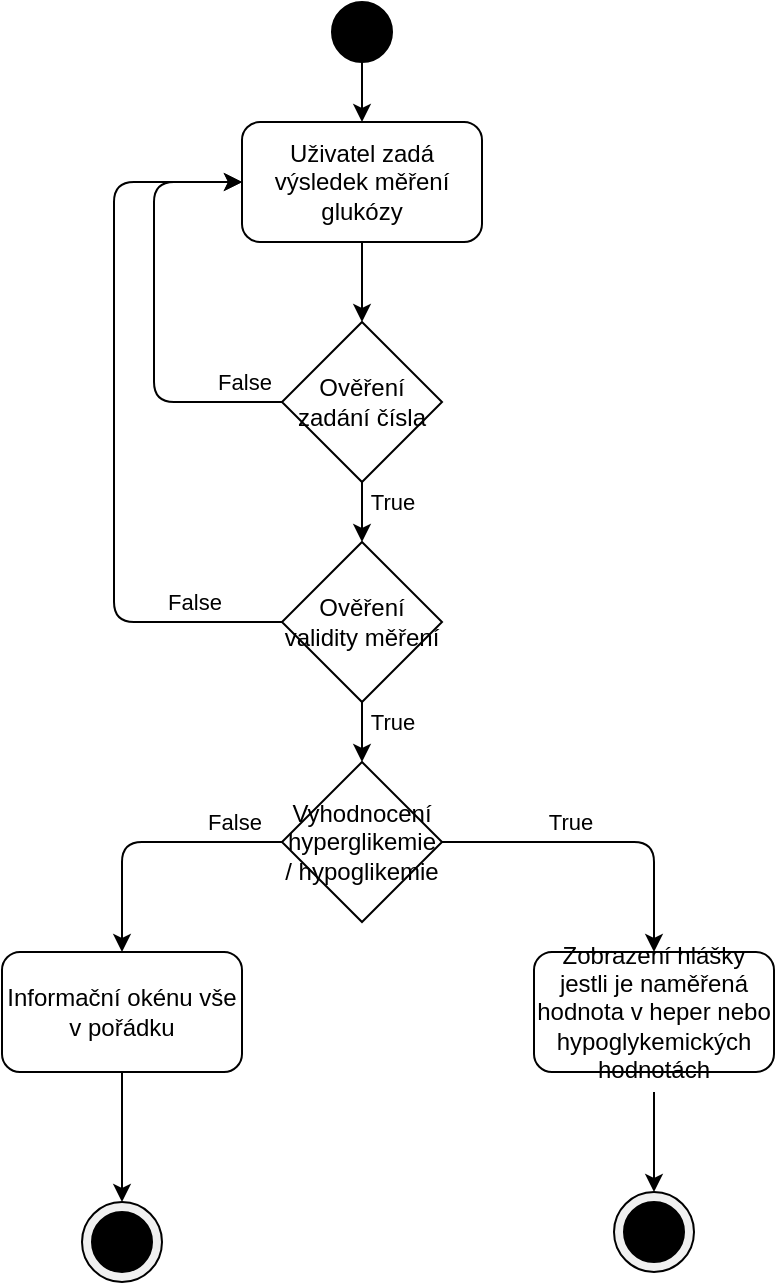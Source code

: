 <mxfile>
    <diagram id="yclAXzKsuehRde_C6K_w" name="Page-1">
        <mxGraphModel dx="580" dy="460" grid="1" gridSize="10" guides="1" tooltips="1" connect="1" arrows="1" fold="1" page="1" pageScale="1" pageWidth="827" pageHeight="1169" background="#ffffff" math="0" shadow="0">
            <root>
                <mxCell id="0"/>
                <mxCell id="1" parent="0"/>
                <mxCell id="2" style="edgeStyle=none;html=1;exitX=0.5;exitY=1;exitDx=0;exitDy=0;entryX=0.5;entryY=0;entryDx=0;entryDy=0;strokeColor=#000000;" parent="1" source="3" edge="1">
                    <mxGeometry relative="1" as="geometry">
                        <mxPoint x="414" y="210" as="targetPoint"/>
                    </mxGeometry>
                </mxCell>
                <mxCell id="3" value="&lt;font color=&quot;#000000&quot;&gt;Uživatel zadá výsledek měření glukózy&lt;/font&gt;" style="rounded=1;whiteSpace=wrap;html=1;strokeColor=#000000;" parent="1" vertex="1">
                    <mxGeometry x="354" y="110" width="120" height="60" as="geometry"/>
                </mxCell>
                <mxCell id="4" style="edgeStyle=none;html=1;exitX=0.5;exitY=1;exitDx=0;exitDy=0;entryX=0.5;entryY=0;entryDx=0;entryDy=0;strokeColor=#000000;" parent="1" source="5" target="3" edge="1">
                    <mxGeometry relative="1" as="geometry"/>
                </mxCell>
                <mxCell id="5" value="" style="ellipse;whiteSpace=wrap;html=1;aspect=fixed;fillColor=#000000;strokeColor=#000000;" parent="1" vertex="1">
                    <mxGeometry x="399" y="50" width="30" height="30" as="geometry"/>
                </mxCell>
                <mxCell id="6" style="edgeStyle=none;html=1;exitX=0;exitY=0.5;exitDx=0;exitDy=0;entryX=0;entryY=0.5;entryDx=0;entryDy=0;strokeColor=#000000;" parent="1" target="3" edge="1">
                    <mxGeometry relative="1" as="geometry">
                        <mxPoint x="374" y="250" as="sourcePoint"/>
                        <Array as="points">
                            <mxPoint x="310" y="250"/>
                            <mxPoint x="310" y="200"/>
                            <mxPoint x="310" y="140"/>
                        </Array>
                    </mxGeometry>
                </mxCell>
                <mxCell id="7" value="False" style="edgeLabel;html=1;align=center;verticalAlign=middle;resizable=0;points=[];strokeColor=#000000;" parent="6" vertex="1" connectable="0">
                    <mxGeometry x="-0.705" y="1" relative="1" as="geometry">
                        <mxPoint x="13" y="-11" as="offset"/>
                    </mxGeometry>
                </mxCell>
                <mxCell id="8" style="edgeStyle=none;html=1;exitX=0.5;exitY=1;exitDx=0;exitDy=0;entryX=0.5;entryY=0;entryDx=0;entryDy=0;strokeColor=#000000;" parent="1" edge="1">
                    <mxGeometry relative="1" as="geometry">
                        <mxPoint x="414" y="290" as="sourcePoint"/>
                        <mxPoint x="414" y="320" as="targetPoint"/>
                        <Array as="points"/>
                    </mxGeometry>
                </mxCell>
                <mxCell id="9" value="True" style="edgeLabel;html=1;align=center;verticalAlign=middle;resizable=0;points=[];strokeColor=#000000;" parent="8" vertex="1" connectable="0">
                    <mxGeometry x="-0.303" y="1" relative="1" as="geometry">
                        <mxPoint x="14" y="-1" as="offset"/>
                    </mxGeometry>
                </mxCell>
                <mxCell id="10" value="False" style="edgeStyle=none;html=1;exitX=0;exitY=0.5;exitDx=0;exitDy=0;entryX=0;entryY=0.5;entryDx=0;entryDy=0;strokeColor=#000000;" parent="1" target="3" edge="1">
                    <mxGeometry x="-0.761" y="-10" relative="1" as="geometry">
                        <mxPoint x="374" y="360" as="sourcePoint"/>
                        <Array as="points">
                            <mxPoint x="290" y="360"/>
                            <mxPoint x="290" y="250"/>
                            <mxPoint x="290" y="140"/>
                        </Array>
                        <mxPoint as="offset"/>
                    </mxGeometry>
                </mxCell>
                <mxCell id="11" value="" style="edgeStyle=none;html=1;strokeColor=#000000;" parent="1" edge="1">
                    <mxGeometry relative="1" as="geometry">
                        <mxPoint x="414" y="400" as="sourcePoint"/>
                        <mxPoint x="414" y="430" as="targetPoint"/>
                        <Array as="points"/>
                    </mxGeometry>
                </mxCell>
                <mxCell id="12" value="True" style="edgeLabel;html=1;align=center;verticalAlign=middle;resizable=0;points=[];strokeColor=#000000;" parent="11" vertex="1" connectable="0">
                    <mxGeometry x="-0.299" y="-1" relative="1" as="geometry">
                        <mxPoint x="16" y="-1" as="offset"/>
                    </mxGeometry>
                </mxCell>
                <mxCell id="13" style="edgeStyle=none;html=1;exitX=0;exitY=0.5;exitDx=0;exitDy=0;entryX=0.5;entryY=0;entryDx=0;entryDy=0;strokeColor=#000000;" parent="1" edge="1">
                    <mxGeometry relative="1" as="geometry">
                        <mxPoint x="374" y="470" as="sourcePoint"/>
                        <mxPoint x="294" y="525" as="targetPoint"/>
                        <Array as="points">
                            <mxPoint x="294" y="470"/>
                        </Array>
                    </mxGeometry>
                </mxCell>
                <mxCell id="14" value="False" style="edgeLabel;html=1;align=center;verticalAlign=middle;resizable=0;points=[];strokeColor=#000000;" parent="13" vertex="1" connectable="0">
                    <mxGeometry x="-0.296" y="1" relative="1" as="geometry">
                        <mxPoint x="23" y="-11" as="offset"/>
                    </mxGeometry>
                </mxCell>
                <mxCell id="15" style="edgeStyle=none;html=1;exitX=1;exitY=0.5;exitDx=0;exitDy=0;entryX=0.5;entryY=0;entryDx=0;entryDy=0;strokeColor=#000000;" parent="1" edge="1" target="30">
                    <mxGeometry relative="1" as="geometry">
                        <mxPoint x="454" y="470" as="sourcePoint"/>
                        <mxPoint x="560" y="515" as="targetPoint"/>
                        <Array as="points">
                            <mxPoint x="560" y="470"/>
                        </Array>
                    </mxGeometry>
                </mxCell>
                <mxCell id="16" value="True" style="edgeLabel;html=1;align=center;verticalAlign=middle;resizable=0;points=[];strokeColor=#000000;" parent="15" vertex="1" connectable="0">
                    <mxGeometry x="-0.063" relative="1" as="geometry">
                        <mxPoint x="-12" y="-10" as="offset"/>
                    </mxGeometry>
                </mxCell>
                <mxCell id="17" style="edgeStyle=none;html=1;exitX=0.5;exitY=1;exitDx=0;exitDy=0;entryX=0.5;entryY=0;entryDx=0;entryDy=0;strokeColor=#000000;" parent="1" target="18" edge="1">
                    <mxGeometry relative="1" as="geometry">
                        <mxPoint x="294" y="585" as="sourcePoint"/>
                    </mxGeometry>
                </mxCell>
                <mxCell id="18" value="" style="ellipse;whiteSpace=wrap;html=1;aspect=fixed;strokeColor=#000000;fillColor=#F0F0F0;" parent="1" vertex="1">
                    <mxGeometry x="274" y="650" width="40" height="40" as="geometry"/>
                </mxCell>
                <mxCell id="19" value="" style="ellipse;whiteSpace=wrap;html=1;aspect=fixed;strokeColor=#000000;fillColor=#000000;" parent="1" vertex="1">
                    <mxGeometry x="279" y="655" width="30" height="30" as="geometry"/>
                </mxCell>
                <mxCell id="22" style="edgeStyle=none;html=1;exitX=0.5;exitY=1;exitDx=0;exitDy=0;entryX=0.5;entryY=0;entryDx=0;entryDy=0;strokeColor=#000000;" parent="1" target="23" edge="1">
                    <mxGeometry relative="1" as="geometry">
                        <mxPoint x="560" y="595" as="sourcePoint"/>
                    </mxGeometry>
                </mxCell>
                <mxCell id="23" value="" style="ellipse;whiteSpace=wrap;html=1;aspect=fixed;strokeColor=#000000;fillColor=#F0F0F0;" parent="1" vertex="1">
                    <mxGeometry x="540" y="645" width="40" height="40" as="geometry"/>
                </mxCell>
                <mxCell id="24" value="" style="ellipse;whiteSpace=wrap;html=1;aspect=fixed;strokeColor=#000000;fillColor=#000000;" parent="1" vertex="1">
                    <mxGeometry x="545" y="650" width="30" height="30" as="geometry"/>
                </mxCell>
                <mxCell id="25" value="Ověření zadání čísla" style="rhombus;whiteSpace=wrap;html=1;strokeColor=#000000;" parent="1" vertex="1">
                    <mxGeometry x="374" y="210" width="80" height="80" as="geometry"/>
                </mxCell>
                <mxCell id="26" value="Ověření validity měření" style="rhombus;whiteSpace=wrap;html=1;strokeColor=#000000;" parent="1" vertex="1">
                    <mxGeometry x="374" y="320" width="80" height="80" as="geometry"/>
                </mxCell>
                <mxCell id="28" value="Vyhodnocení hyperglikemie / hypoglikemie" style="rhombus;whiteSpace=wrap;html=1;strokeColor=#000000;" parent="1" vertex="1">
                    <mxGeometry x="374" y="430" width="80" height="80" as="geometry"/>
                </mxCell>
                <mxCell id="29" value="Informační okénu vše v pořádku" style="rounded=1;whiteSpace=wrap;html=1;strokeColor=#000000;" parent="1" vertex="1">
                    <mxGeometry x="234" y="525" width="120" height="60" as="geometry"/>
                </mxCell>
                <mxCell id="30" value="Zobrazení hlášky jestli je naměřená hodnota v heper nebo hypoglykemických hodnotách" style="rounded=1;whiteSpace=wrap;html=1;strokeColor=#000000;" parent="1" vertex="1">
                    <mxGeometry x="500" y="525" width="120" height="60" as="geometry"/>
                </mxCell>
            </root>
        </mxGraphModel>
    </diagram>
</mxfile>